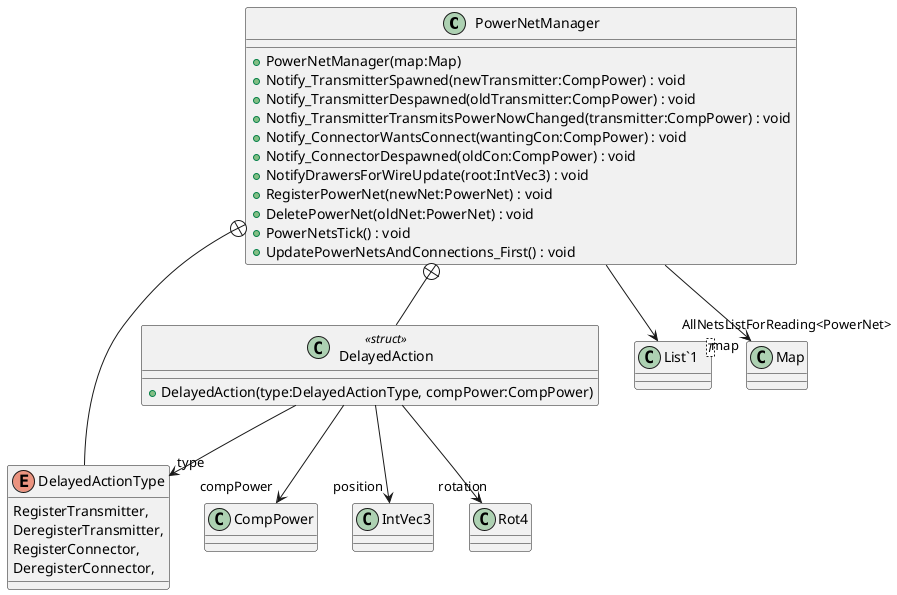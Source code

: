@startuml
class PowerNetManager {
    + PowerNetManager(map:Map)
    + Notify_TransmitterSpawned(newTransmitter:CompPower) : void
    + Notify_TransmitterDespawned(oldTransmitter:CompPower) : void
    + Notfiy_TransmitterTransmitsPowerNowChanged(transmitter:CompPower) : void
    + Notify_ConnectorWantsConnect(wantingCon:CompPower) : void
    + Notify_ConnectorDespawned(oldCon:CompPower) : void
    + NotifyDrawersForWireUpdate(root:IntVec3) : void
    + RegisterPowerNet(newNet:PowerNet) : void
    + DeletePowerNet(oldNet:PowerNet) : void
    + PowerNetsTick() : void
    + UpdatePowerNetsAndConnections_First() : void
}
enum DelayedActionType {
    RegisterTransmitter,
    DeregisterTransmitter,
    RegisterConnector,
    DeregisterConnector,
}
class DelayedAction <<struct>> {
    + DelayedAction(type:DelayedActionType, compPower:CompPower)
}
class "List`1"<T> {
}
PowerNetManager --> "map" Map
PowerNetManager --> "AllNetsListForReading<PowerNet>" "List`1"
PowerNetManager +-- DelayedActionType
PowerNetManager +-- DelayedAction
DelayedAction --> "type" DelayedActionType
DelayedAction --> "compPower" CompPower
DelayedAction --> "position" IntVec3
DelayedAction --> "rotation" Rot4
@enduml
